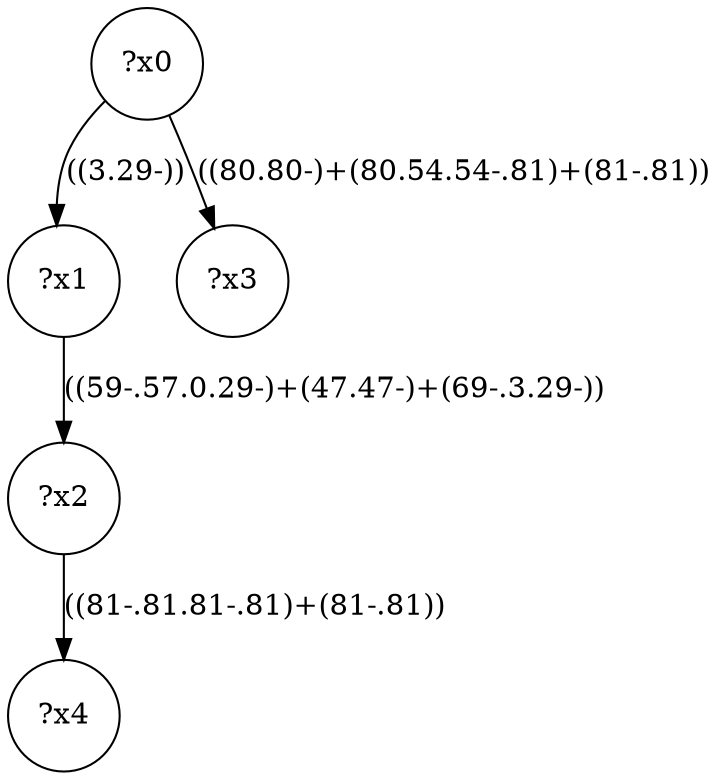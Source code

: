 digraph g {
	x0 [shape=circle, label="?x0"];
	x1 [shape=circle, label="?x1"];
	x0 -> x1 [label="((3.29-))"];
	x2 [shape=circle, label="?x2"];
	x1 -> x2 [label="((59-.57.0.29-)+(47.47-)+(69-.3.29-))"];
	x3 [shape=circle, label="?x3"];
	x0 -> x3 [label="((80.80-)+(80.54.54-.81)+(81-.81))"];
	x4 [shape=circle, label="?x4"];
	x2 -> x4 [label="((81-.81.81-.81)+(81-.81))"];
}
